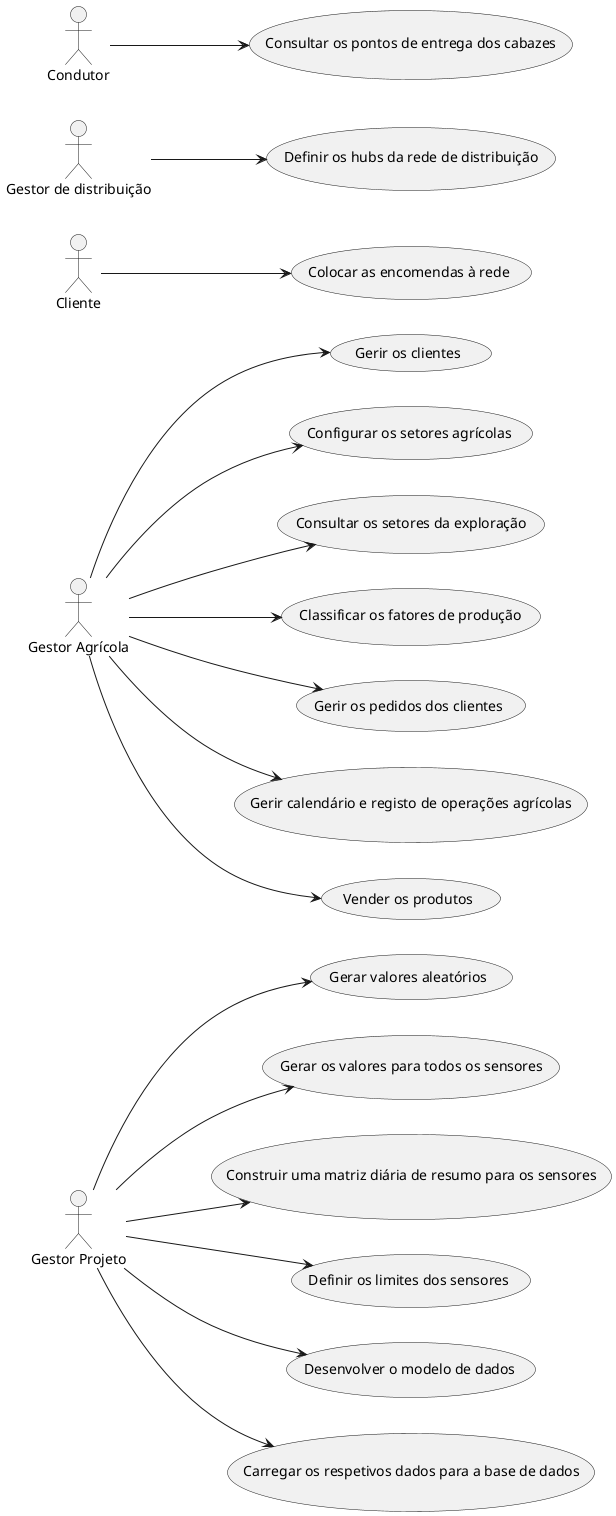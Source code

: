 @startuml
usecase UC1 as "Gerar valores aleatórios"
usecase UC2 as "Gerar os valores para todos os sensores"
usecase UC3 as "Construir uma matriz diária de resumo para os sensores"
usecase UC4 as "Definir os limites dos sensores"
usecase UC6 as "Desenvolver o modelo de dados"
usecase UC7 as "Carregar os respetivos dados para a base de dados"
usecase UC8 as "Gerir os clientes"
usecase UC9 as "Configurar os setores agrícolas"
usecase UC10 as "Consultar os setores da exploração"
usecase UC11 as "Classificar os fatores de produção"
usecase UC12 as "Gerir os pedidos dos clientes"
usecase UC13 as "Gerir calendário e registo de operações agrícolas"
usecase UC14 as "Vender os produtos"
usecase UC15 as "Colocar as encomendas à rede"
usecase UC16 as "Definir os hubs da rede de distribuição"
usecase UC17 as "Consultar os pontos de entrega dos cabazes"

actor "Gestor Projeto" as PM
actor "Gestor Agrícola" as FM
actor "Cliente" as CL
actor "Condutor" as DRIVER
actor "Gestor de distribuição" as DM



left to right direction
PM -->(UC1)
PM-->(UC2)
PM-->(UC3)
PM-->(UC4)
PM-->(UC6)
PM-->(UC7)


FM-->(UC8)
FM-->(UC9)
FM-->(UC10)
FM-->(UC11)
FM-->(UC12)
FM-->(UC13)
FM-->(UC14)

CL -->(UC15)

DM-->(UC16)

DRIVER-->(UC17)

@enduml